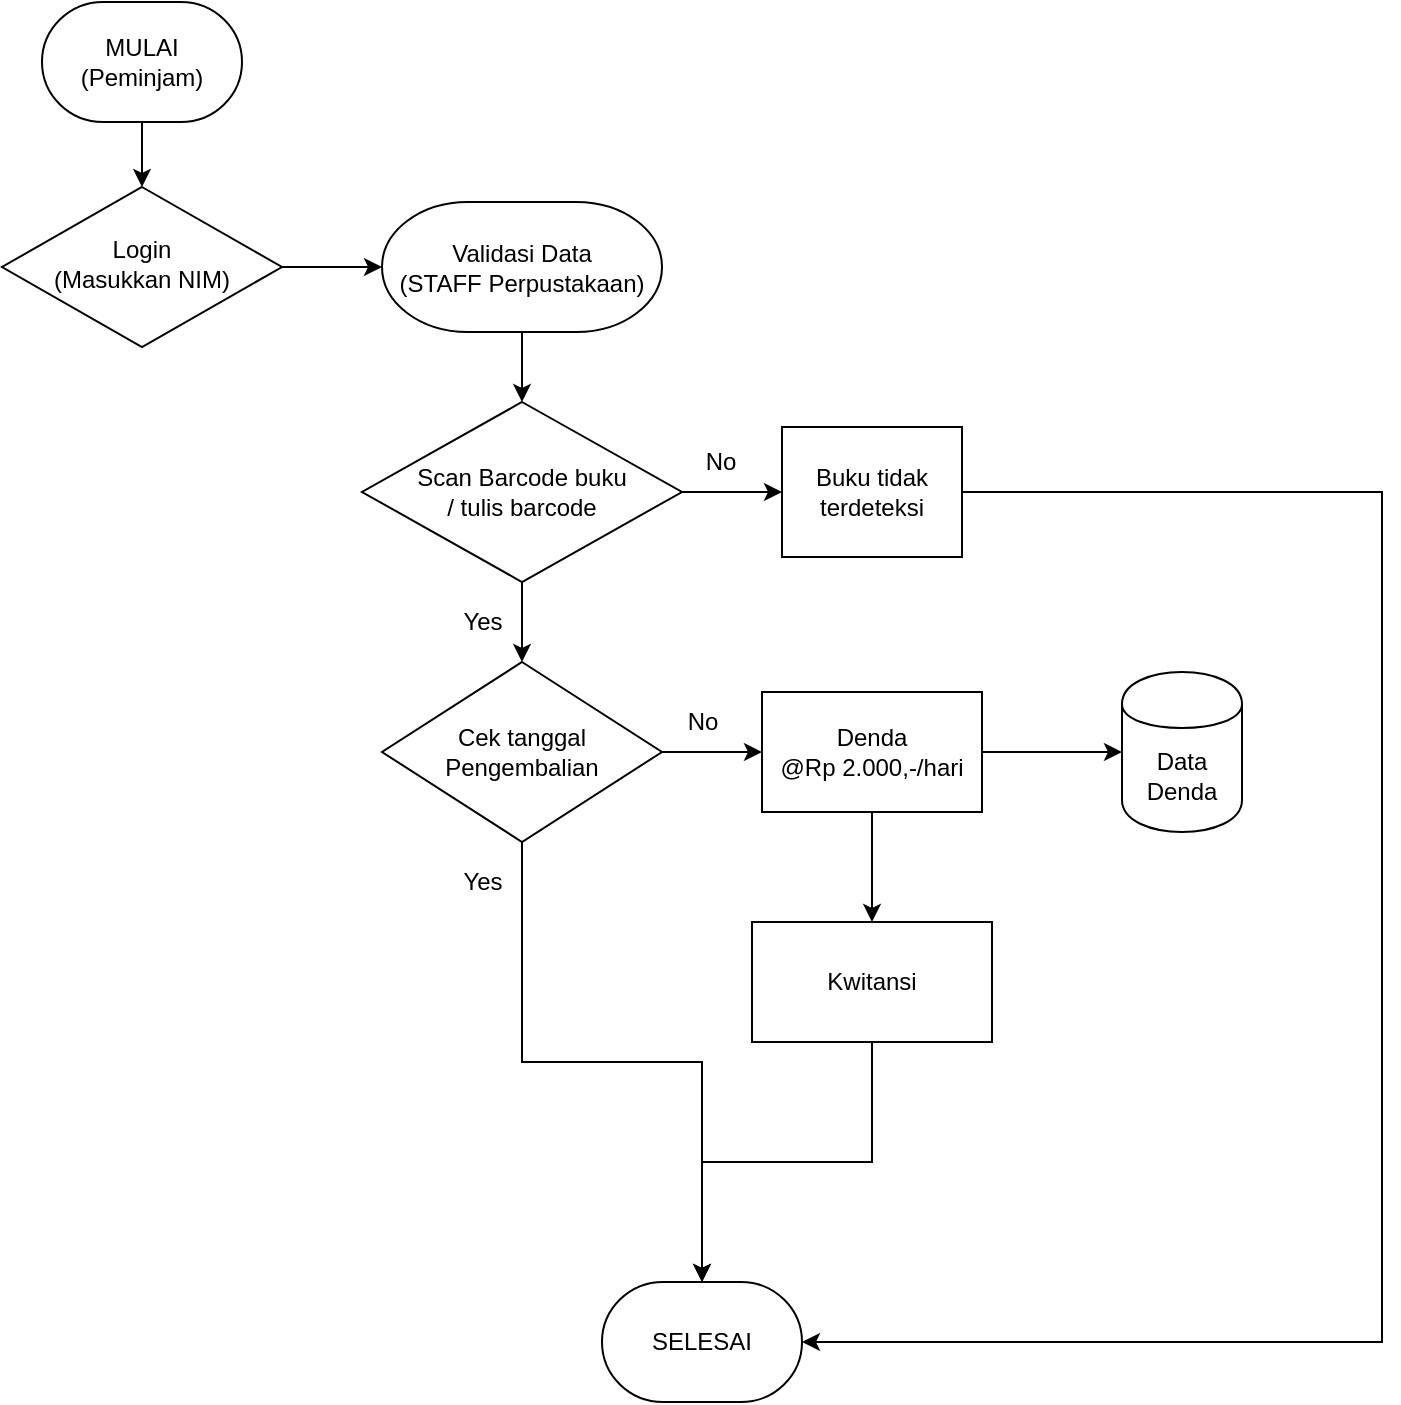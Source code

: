 <mxfile version="13.6.6" type="github">
  <diagram id="C5RBs43oDa-KdzZeNtuy" name="Page-1">
    <mxGraphModel dx="1019" dy="519" grid="1" gridSize="10" guides="1" tooltips="1" connect="1" arrows="1" fold="1" page="1" pageScale="1" pageWidth="827" pageHeight="1169" math="0" shadow="0">
      <root>
        <mxCell id="WIyWlLk6GJQsqaUBKTNV-0" />
        <mxCell id="WIyWlLk6GJQsqaUBKTNV-1" parent="WIyWlLk6GJQsqaUBKTNV-0" />
        <mxCell id="7tOGR0cn1vUcRdxKbRow-33" value="" style="edgeStyle=orthogonalEdgeStyle;rounded=0;orthogonalLoop=1;jettySize=auto;html=1;" edge="1" parent="WIyWlLk6GJQsqaUBKTNV-1" source="WIyWlLk6GJQsqaUBKTNV-6" target="7tOGR0cn1vUcRdxKbRow-32">
          <mxGeometry relative="1" as="geometry" />
        </mxCell>
        <mxCell id="WIyWlLk6GJQsqaUBKTNV-6" value="Login&lt;br&gt;(Masukkan NIM)" style="rhombus;whiteSpace=wrap;html=1;shadow=0;fontFamily=Helvetica;fontSize=12;align=center;strokeWidth=1;spacing=6;spacingTop=-4;" parent="WIyWlLk6GJQsqaUBKTNV-1" vertex="1">
          <mxGeometry x="40" y="112.5" width="140" height="80" as="geometry" />
        </mxCell>
        <mxCell id="7tOGR0cn1vUcRdxKbRow-6" value="" style="edgeStyle=orthogonalEdgeStyle;rounded=0;orthogonalLoop=1;jettySize=auto;html=1;" edge="1" parent="WIyWlLk6GJQsqaUBKTNV-1" source="7tOGR0cn1vUcRdxKbRow-3" target="7tOGR0cn1vUcRdxKbRow-5">
          <mxGeometry relative="1" as="geometry" />
        </mxCell>
        <mxCell id="7tOGR0cn1vUcRdxKbRow-16" value="" style="edgeStyle=orthogonalEdgeStyle;rounded=0;orthogonalLoop=1;jettySize=auto;html=1;" edge="1" parent="WIyWlLk6GJQsqaUBKTNV-1" source="7tOGR0cn1vUcRdxKbRow-3" target="7tOGR0cn1vUcRdxKbRow-15">
          <mxGeometry relative="1" as="geometry" />
        </mxCell>
        <mxCell id="7tOGR0cn1vUcRdxKbRow-3" value="Scan Barcode buku &lt;br&gt;/ tulis barcode" style="rhombus;whiteSpace=wrap;html=1;" vertex="1" parent="WIyWlLk6GJQsqaUBKTNV-1">
          <mxGeometry x="220" y="220" width="160" height="90" as="geometry" />
        </mxCell>
        <mxCell id="7tOGR0cn1vUcRdxKbRow-40" style="edgeStyle=orthogonalEdgeStyle;rounded=0;orthogonalLoop=1;jettySize=auto;html=1;entryX=1;entryY=0.5;entryDx=0;entryDy=0;entryPerimeter=0;" edge="1" parent="WIyWlLk6GJQsqaUBKTNV-1" source="7tOGR0cn1vUcRdxKbRow-5" target="7tOGR0cn1vUcRdxKbRow-35">
          <mxGeometry relative="1" as="geometry">
            <mxPoint x="540" y="265" as="targetPoint" />
            <Array as="points">
              <mxPoint x="730" y="265" />
              <mxPoint x="730" y="690" />
            </Array>
          </mxGeometry>
        </mxCell>
        <mxCell id="7tOGR0cn1vUcRdxKbRow-5" value="Buku tidak terdeteksi" style="whiteSpace=wrap;html=1;" vertex="1" parent="WIyWlLk6GJQsqaUBKTNV-1">
          <mxGeometry x="430" y="232.5" width="90" height="65" as="geometry" />
        </mxCell>
        <mxCell id="7tOGR0cn1vUcRdxKbRow-7" value="No" style="text;html=1;align=center;verticalAlign=middle;resizable=0;points=[];autosize=1;" vertex="1" parent="WIyWlLk6GJQsqaUBKTNV-1">
          <mxGeometry x="384" y="240" width="30" height="20" as="geometry" />
        </mxCell>
        <mxCell id="7tOGR0cn1vUcRdxKbRow-10" value="Yes" style="text;html=1;align=center;verticalAlign=middle;resizable=0;points=[];autosize=1;" vertex="1" parent="WIyWlLk6GJQsqaUBKTNV-1">
          <mxGeometry x="260" y="320" width="40" height="20" as="geometry" />
        </mxCell>
        <mxCell id="7tOGR0cn1vUcRdxKbRow-20" value="" style="edgeStyle=orthogonalEdgeStyle;rounded=0;orthogonalLoop=1;jettySize=auto;html=1;" edge="1" parent="WIyWlLk6GJQsqaUBKTNV-1" source="7tOGR0cn1vUcRdxKbRow-15" target="7tOGR0cn1vUcRdxKbRow-19">
          <mxGeometry relative="1" as="geometry" />
        </mxCell>
        <mxCell id="7tOGR0cn1vUcRdxKbRow-24" value="" style="edgeStyle=orthogonalEdgeStyle;rounded=0;orthogonalLoop=1;jettySize=auto;html=1;entryX=0.5;entryY=0;entryDx=0;entryDy=0;entryPerimeter=0;" edge="1" parent="WIyWlLk6GJQsqaUBKTNV-1" source="7tOGR0cn1vUcRdxKbRow-15" target="7tOGR0cn1vUcRdxKbRow-35">
          <mxGeometry relative="1" as="geometry">
            <mxPoint x="300.0" y="480" as="targetPoint" />
          </mxGeometry>
        </mxCell>
        <mxCell id="7tOGR0cn1vUcRdxKbRow-15" value="Cek tanggal Pengembalian" style="rhombus;whiteSpace=wrap;html=1;" vertex="1" parent="WIyWlLk6GJQsqaUBKTNV-1">
          <mxGeometry x="230" y="350" width="140" height="90" as="geometry" />
        </mxCell>
        <mxCell id="7tOGR0cn1vUcRdxKbRow-22" value="" style="edgeStyle=orthogonalEdgeStyle;rounded=0;orthogonalLoop=1;jettySize=auto;html=1;" edge="1" parent="WIyWlLk6GJQsqaUBKTNV-1" source="7tOGR0cn1vUcRdxKbRow-19" target="7tOGR0cn1vUcRdxKbRow-21">
          <mxGeometry relative="1" as="geometry" />
        </mxCell>
        <mxCell id="7tOGR0cn1vUcRdxKbRow-38" value="" style="edgeStyle=orthogonalEdgeStyle;rounded=0;orthogonalLoop=1;jettySize=auto;html=1;" edge="1" parent="WIyWlLk6GJQsqaUBKTNV-1" source="7tOGR0cn1vUcRdxKbRow-19" target="7tOGR0cn1vUcRdxKbRow-37">
          <mxGeometry relative="1" as="geometry" />
        </mxCell>
        <mxCell id="7tOGR0cn1vUcRdxKbRow-19" value="Denda&lt;br&gt;@Rp 2.000,-/hari" style="whiteSpace=wrap;html=1;" vertex="1" parent="WIyWlLk6GJQsqaUBKTNV-1">
          <mxGeometry x="420" y="365" width="110" height="60" as="geometry" />
        </mxCell>
        <mxCell id="7tOGR0cn1vUcRdxKbRow-21" value="Data&lt;br&gt;Denda" style="shape=cylinder;whiteSpace=wrap;html=1;boundedLbl=1;backgroundOutline=1;" vertex="1" parent="WIyWlLk6GJQsqaUBKTNV-1">
          <mxGeometry x="600" y="355" width="60" height="80" as="geometry" />
        </mxCell>
        <mxCell id="7tOGR0cn1vUcRdxKbRow-31" value="" style="edgeStyle=orthogonalEdgeStyle;rounded=0;orthogonalLoop=1;jettySize=auto;html=1;" edge="1" parent="WIyWlLk6GJQsqaUBKTNV-1" source="7tOGR0cn1vUcRdxKbRow-30" target="WIyWlLk6GJQsqaUBKTNV-6">
          <mxGeometry relative="1" as="geometry" />
        </mxCell>
        <mxCell id="7tOGR0cn1vUcRdxKbRow-30" value="MULAI&lt;br&gt;(Peminjam)" style="strokeWidth=1;html=1;shape=mxgraph.flowchart.terminator;whiteSpace=wrap;shadow=0;" vertex="1" parent="WIyWlLk6GJQsqaUBKTNV-1">
          <mxGeometry x="60" y="20" width="100" height="60" as="geometry" />
        </mxCell>
        <mxCell id="7tOGR0cn1vUcRdxKbRow-34" value="" style="edgeStyle=orthogonalEdgeStyle;rounded=0;orthogonalLoop=1;jettySize=auto;html=1;" edge="1" parent="WIyWlLk6GJQsqaUBKTNV-1" source="7tOGR0cn1vUcRdxKbRow-32" target="7tOGR0cn1vUcRdxKbRow-3">
          <mxGeometry relative="1" as="geometry" />
        </mxCell>
        <mxCell id="7tOGR0cn1vUcRdxKbRow-32" value="&lt;span&gt;Validasi Data&lt;/span&gt;&lt;br&gt;&lt;span&gt;(STAFF Perpustakaan)&lt;/span&gt;" style="strokeWidth=1;html=1;shape=mxgraph.flowchart.terminator;whiteSpace=wrap;shadow=0;" vertex="1" parent="WIyWlLk6GJQsqaUBKTNV-1">
          <mxGeometry x="230" y="120" width="140" height="65" as="geometry" />
        </mxCell>
        <mxCell id="7tOGR0cn1vUcRdxKbRow-35" value="SELESAI" style="strokeWidth=1;html=1;shape=mxgraph.flowchart.terminator;whiteSpace=wrap;shadow=0;" vertex="1" parent="WIyWlLk6GJQsqaUBKTNV-1">
          <mxGeometry x="340" y="660" width="100" height="60" as="geometry" />
        </mxCell>
        <mxCell id="7tOGR0cn1vUcRdxKbRow-39" value="" style="edgeStyle=orthogonalEdgeStyle;rounded=0;orthogonalLoop=1;jettySize=auto;html=1;entryX=0.5;entryY=0;entryDx=0;entryDy=0;entryPerimeter=0;" edge="1" parent="WIyWlLk6GJQsqaUBKTNV-1" source="7tOGR0cn1vUcRdxKbRow-37" target="7tOGR0cn1vUcRdxKbRow-35">
          <mxGeometry relative="1" as="geometry" />
        </mxCell>
        <mxCell id="7tOGR0cn1vUcRdxKbRow-37" value="Kwitansi" style="whiteSpace=wrap;html=1;" vertex="1" parent="WIyWlLk6GJQsqaUBKTNV-1">
          <mxGeometry x="415" y="480" width="120" height="60" as="geometry" />
        </mxCell>
        <mxCell id="7tOGR0cn1vUcRdxKbRow-41" value="No" style="text;html=1;align=center;verticalAlign=middle;resizable=0;points=[];autosize=1;" vertex="1" parent="WIyWlLk6GJQsqaUBKTNV-1">
          <mxGeometry x="375" y="370" width="30" height="20" as="geometry" />
        </mxCell>
        <mxCell id="7tOGR0cn1vUcRdxKbRow-42" value="Yes" style="text;html=1;align=center;verticalAlign=middle;resizable=0;points=[];autosize=1;" vertex="1" parent="WIyWlLk6GJQsqaUBKTNV-1">
          <mxGeometry x="260" y="450" width="40" height="20" as="geometry" />
        </mxCell>
      </root>
    </mxGraphModel>
  </diagram>
</mxfile>
